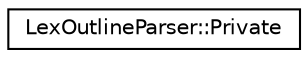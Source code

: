 digraph "Graphical Class Hierarchy"
{
 // LATEX_PDF_SIZE
  edge [fontname="Helvetica",fontsize="10",labelfontname="Helvetica",labelfontsize="10"];
  node [fontname="Helvetica",fontsize="10",shape=record];
  rankdir="LR";
  Node0 [label="LexOutlineParser::Private",height=0.2,width=0.4,color="black", fillcolor="white", style="filled",URL="$structLexOutlineParser_1_1Private.html",tooltip=" "];
}
